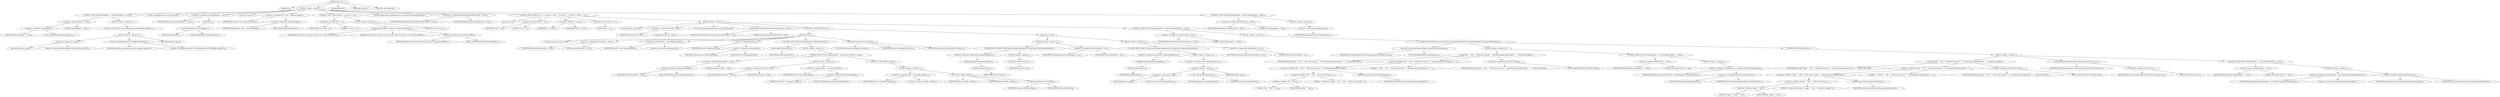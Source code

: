 digraph "execute" {  
"100" [label = <(METHOD,execute)<SUB>117</SUB>> ]
"4" [label = <(PARAM,this)<SUB>117</SUB>> ]
"101" [label = <(BLOCK,&lt;empty&gt;,&lt;empty&gt;)<SUB>117</SUB>> ]
"102" [label = <(CONTROL_STRUCTURE,if (buildpath == null),if (buildpath == null))<SUB>118</SUB>> ]
"103" [label = <(&lt;operator&gt;.equals,buildpath == null)<SUB>118</SUB>> ]
"104" [label = <(&lt;operator&gt;.fieldAccess,this.buildpath)<SUB>118</SUB>> ]
"105" [label = <(IDENTIFIER,this,buildpath == null)<SUB>118</SUB>> ]
"106" [label = <(FIELD_IDENTIFIER,buildpath,buildpath)<SUB>118</SUB>> ]
"107" [label = <(LITERAL,null,buildpath == null)<SUB>118</SUB>> ]
"108" [label = <(BLOCK,&lt;empty&gt;,&lt;empty&gt;)<SUB>118</SUB>> ]
"109" [label = <(&lt;operator&gt;.throw,throw new BuildException(&quot;No buildpath specified&quot;);)<SUB>119</SUB>> ]
"110" [label = <(BLOCK,&lt;empty&gt;,&lt;empty&gt;)<SUB>119</SUB>> ]
"111" [label = <(&lt;operator&gt;.assignment,&lt;empty&gt;)> ]
"112" [label = <(IDENTIFIER,$obj3,&lt;empty&gt;)> ]
"113" [label = <(&lt;operator&gt;.alloc,new BuildException(&quot;No buildpath specified&quot;))<SUB>119</SUB>> ]
"114" [label = <(&lt;init&gt;,new BuildException(&quot;No buildpath specified&quot;))<SUB>119</SUB>> ]
"115" [label = <(IDENTIFIER,$obj3,new BuildException(&quot;No buildpath specified&quot;))> ]
"116" [label = <(LITERAL,&quot;No buildpath specified&quot;,new BuildException(&quot;No buildpath specified&quot;))<SUB>119</SUB>> ]
"117" [label = <(IDENTIFIER,$obj3,&lt;empty&gt;)> ]
"118" [label = <(LOCAL,String[] filenames: java.lang.String[])> ]
"119" [label = <(&lt;operator&gt;.assignment,String[] filenames = list())<SUB>122</SUB>> ]
"120" [label = <(IDENTIFIER,filenames,String[] filenames = list())<SUB>122</SUB>> ]
"121" [label = <(list,list())<SUB>122</SUB>> ]
"122" [label = <(&lt;operator&gt;.fieldAccess,this.buildpath)<SUB>122</SUB>> ]
"123" [label = <(IDENTIFIER,this,list())<SUB>122</SUB>> ]
"124" [label = <(FIELD_IDENTIFIER,buildpath,buildpath)<SUB>122</SUB>> ]
"125" [label = <(LOCAL,int count: int)> ]
"126" [label = <(&lt;operator&gt;.assignment,int count = filenames.length)<SUB>123</SUB>> ]
"127" [label = <(IDENTIFIER,count,int count = filenames.length)<SUB>123</SUB>> ]
"128" [label = <(&lt;operator&gt;.fieldAccess,filenames.length)<SUB>123</SUB>> ]
"129" [label = <(IDENTIFIER,filenames,int count = filenames.length)<SUB>123</SUB>> ]
"130" [label = <(FIELD_IDENTIFIER,length,length)<SUB>123</SUB>> ]
"131" [label = <(CONTROL_STRUCTURE,if (count &lt; 1),if (count &lt; 1))<SUB>124</SUB>> ]
"132" [label = <(&lt;operator&gt;.lessThan,count &lt; 1)<SUB>124</SUB>> ]
"133" [label = <(IDENTIFIER,count,count &lt; 1)<SUB>124</SUB>> ]
"134" [label = <(LITERAL,1,count &lt; 1)<SUB>124</SUB>> ]
"135" [label = <(BLOCK,&lt;empty&gt;,&lt;empty&gt;)<SUB>124</SUB>> ]
"136" [label = <(log,log(&quot;No sub-builds to iterate on&quot;, Project.MSG_WARN))<SUB>125</SUB>> ]
"3" [label = <(IDENTIFIER,this,log(&quot;No sub-builds to iterate on&quot;, Project.MSG_WARN))<SUB>125</SUB>> ]
"137" [label = <(LITERAL,&quot;No sub-builds to iterate on&quot;,log(&quot;No sub-builds to iterate on&quot;, Project.MSG_WARN))<SUB>125</SUB>> ]
"138" [label = <(&lt;operator&gt;.fieldAccess,Project.MSG_WARN)<SUB>125</SUB>> ]
"139" [label = <(IDENTIFIER,Project,log(&quot;No sub-builds to iterate on&quot;, Project.MSG_WARN))<SUB>125</SUB>> ]
"140" [label = <(FIELD_IDENTIFIER,MSG_WARN,MSG_WARN)<SUB>125</SUB>> ]
"141" [label = <(RETURN,return;,return;)<SUB>126</SUB>> ]
"14" [label = <(LOCAL,BuildException buildException: org.apache.tools.ant.BuildException)> ]
"142" [label = <(&lt;operator&gt;.assignment,BuildException buildException = null)<SUB>134</SUB>> ]
"143" [label = <(IDENTIFIER,buildException,BuildException buildException = null)<SUB>134</SUB>> ]
"144" [label = <(LITERAL,null,BuildException buildException = null)<SUB>134</SUB>> ]
"145" [label = <(CONTROL_STRUCTURE,for (int i = 0; Some(i &lt; count); ++i),for (int i = 0; Some(i &lt; count); ++i))<SUB>135</SUB>> ]
"146" [label = <(LOCAL,int i: int)> ]
"147" [label = <(&lt;operator&gt;.assignment,int i = 0)<SUB>135</SUB>> ]
"148" [label = <(IDENTIFIER,i,int i = 0)<SUB>135</SUB>> ]
"149" [label = <(LITERAL,0,int i = 0)<SUB>135</SUB>> ]
"150" [label = <(&lt;operator&gt;.lessThan,i &lt; count)<SUB>135</SUB>> ]
"151" [label = <(IDENTIFIER,i,i &lt; count)<SUB>135</SUB>> ]
"152" [label = <(IDENTIFIER,count,i &lt; count)<SUB>135</SUB>> ]
"153" [label = <(&lt;operator&gt;.preIncrement,++i)<SUB>135</SUB>> ]
"154" [label = <(IDENTIFIER,i,++i)<SUB>135</SUB>> ]
"155" [label = <(BLOCK,&lt;empty&gt;,&lt;empty&gt;)<SUB>135</SUB>> ]
"6" [label = <(LOCAL,File file: java.io.File)> ]
"156" [label = <(&lt;operator&gt;.assignment,File file = null)<SUB>136</SUB>> ]
"157" [label = <(IDENTIFIER,file,File file = null)<SUB>136</SUB>> ]
"158" [label = <(LITERAL,null,File file = null)<SUB>136</SUB>> ]
"159" [label = <(LOCAL,Throwable thrownException: java.lang.Throwable)> ]
"160" [label = <(&lt;operator&gt;.assignment,Throwable thrownException = null)<SUB>137</SUB>> ]
"161" [label = <(IDENTIFIER,thrownException,Throwable thrownException = null)<SUB>137</SUB>> ]
"162" [label = <(LITERAL,null,Throwable thrownException = null)<SUB>137</SUB>> ]
"163" [label = <(CONTROL_STRUCTURE,try,try)<SUB>138</SUB>> ]
"164" [label = <(BLOCK,try,try)<SUB>138</SUB>> ]
"165" [label = <(LOCAL,File directory: java.io.File)> ]
"166" [label = <(&lt;operator&gt;.assignment,File directory = null)<SUB>139</SUB>> ]
"167" [label = <(IDENTIFIER,directory,File directory = null)<SUB>139</SUB>> ]
"168" [label = <(LITERAL,null,File directory = null)<SUB>139</SUB>> ]
"169" [label = <(&lt;operator&gt;.assignment,file = new File(filenames[i]))<SUB>140</SUB>> ]
"170" [label = <(IDENTIFIER,file,file = new File(filenames[i]))<SUB>140</SUB>> ]
"171" [label = <(&lt;operator&gt;.alloc,new File(filenames[i]))<SUB>140</SUB>> ]
"172" [label = <(&lt;init&gt;,new File(filenames[i]))<SUB>140</SUB>> ]
"5" [label = <(IDENTIFIER,file,new File(filenames[i]))<SUB>140</SUB>> ]
"173" [label = <(&lt;operator&gt;.indexAccess,filenames[i])<SUB>140</SUB>> ]
"174" [label = <(IDENTIFIER,filenames,new File(filenames[i]))<SUB>140</SUB>> ]
"175" [label = <(IDENTIFIER,i,new File(filenames[i]))<SUB>140</SUB>> ]
"176" [label = <(CONTROL_STRUCTURE,if (file.isDirectory()),if (file.isDirectory()))<SUB>141</SUB>> ]
"177" [label = <(isDirectory,file.isDirectory())<SUB>141</SUB>> ]
"178" [label = <(IDENTIFIER,file,file.isDirectory())<SUB>141</SUB>> ]
"179" [label = <(BLOCK,&lt;empty&gt;,&lt;empty&gt;)<SUB>141</SUB>> ]
"180" [label = <(CONTROL_STRUCTURE,if (genericantfile != null),if (genericantfile != null))<SUB>142</SUB>> ]
"181" [label = <(&lt;operator&gt;.notEquals,genericantfile != null)<SUB>142</SUB>> ]
"182" [label = <(&lt;operator&gt;.fieldAccess,this.genericantfile)<SUB>142</SUB>> ]
"183" [label = <(IDENTIFIER,this,genericantfile != null)<SUB>142</SUB>> ]
"184" [label = <(FIELD_IDENTIFIER,genericantfile,genericantfile)<SUB>142</SUB>> ]
"185" [label = <(LITERAL,null,genericantfile != null)<SUB>142</SUB>> ]
"186" [label = <(BLOCK,&lt;empty&gt;,&lt;empty&gt;)<SUB>142</SUB>> ]
"187" [label = <(&lt;operator&gt;.assignment,directory = file)<SUB>143</SUB>> ]
"188" [label = <(IDENTIFIER,directory,directory = file)<SUB>143</SUB>> ]
"189" [label = <(IDENTIFIER,file,directory = file)<SUB>143</SUB>> ]
"190" [label = <(&lt;operator&gt;.assignment,file = this.genericantfile)<SUB>144</SUB>> ]
"191" [label = <(IDENTIFIER,file,file = this.genericantfile)<SUB>144</SUB>> ]
"192" [label = <(&lt;operator&gt;.fieldAccess,this.genericantfile)<SUB>144</SUB>> ]
"193" [label = <(IDENTIFIER,this,file = this.genericantfile)<SUB>144</SUB>> ]
"194" [label = <(FIELD_IDENTIFIER,genericantfile,genericantfile)<SUB>144</SUB>> ]
"195" [label = <(CONTROL_STRUCTURE,else,else)<SUB>145</SUB>> ]
"196" [label = <(BLOCK,&lt;empty&gt;,&lt;empty&gt;)<SUB>145</SUB>> ]
"197" [label = <(&lt;operator&gt;.assignment,file = new File(file, antfile))<SUB>146</SUB>> ]
"198" [label = <(IDENTIFIER,file,file = new File(file, antfile))<SUB>146</SUB>> ]
"199" [label = <(&lt;operator&gt;.alloc,new File(file, antfile))<SUB>146</SUB>> ]
"200" [label = <(&lt;init&gt;,new File(file, antfile))<SUB>146</SUB>> ]
"7" [label = <(IDENTIFIER,file,new File(file, antfile))<SUB>146</SUB>> ]
"201" [label = <(IDENTIFIER,file,new File(file, antfile))<SUB>146</SUB>> ]
"202" [label = <(&lt;operator&gt;.fieldAccess,this.antfile)<SUB>146</SUB>> ]
"203" [label = <(IDENTIFIER,this,new File(file, antfile))<SUB>146</SUB>> ]
"204" [label = <(FIELD_IDENTIFIER,antfile,antfile)<SUB>146</SUB>> ]
"205" [label = <(execute,this.execute(file, directory))<SUB>149</SUB>> ]
"8" [label = <(IDENTIFIER,this,this.execute(file, directory))<SUB>149</SUB>> ]
"206" [label = <(IDENTIFIER,file,this.execute(file, directory))<SUB>149</SUB>> ]
"207" [label = <(IDENTIFIER,directory,this.execute(file, directory))<SUB>149</SUB>> ]
"208" [label = <(BLOCK,catch,catch)> ]
"209" [label = <(BLOCK,&lt;empty&gt;,&lt;empty&gt;)<SUB>150</SUB>> ]
"210" [label = <(CONTROL_STRUCTURE,if (!(getProject().isKeepGoingMode())),if (!(getProject().isKeepGoingMode())))<SUB>151</SUB>> ]
"211" [label = <(&lt;operator&gt;.logicalNot,!(getProject().isKeepGoingMode()))<SUB>151</SUB>> ]
"212" [label = <(isKeepGoingMode,isKeepGoingMode())<SUB>151</SUB>> ]
"213" [label = <(getProject,getProject())<SUB>151</SUB>> ]
"9" [label = <(IDENTIFIER,this,getProject())<SUB>151</SUB>> ]
"214" [label = <(BLOCK,&lt;empty&gt;,&lt;empty&gt;)<SUB>151</SUB>> ]
"215" [label = <(&lt;operator&gt;.throw,throw ex;)<SUB>152</SUB>> ]
"216" [label = <(IDENTIFIER,ex,throw ex;)<SUB>152</SUB>> ]
"217" [label = <(&lt;operator&gt;.assignment,thrownException = ex)<SUB>154</SUB>> ]
"218" [label = <(IDENTIFIER,thrownException,thrownException = ex)<SUB>154</SUB>> ]
"219" [label = <(IDENTIFIER,ex,thrownException = ex)<SUB>154</SUB>> ]
"220" [label = <(BLOCK,&lt;empty&gt;,&lt;empty&gt;)<SUB>155</SUB>> ]
"221" [label = <(CONTROL_STRUCTURE,if (!(getProject().isKeepGoingMode())),if (!(getProject().isKeepGoingMode())))<SUB>156</SUB>> ]
"222" [label = <(&lt;operator&gt;.logicalNot,!(getProject().isKeepGoingMode()))<SUB>156</SUB>> ]
"223" [label = <(isKeepGoingMode,isKeepGoingMode())<SUB>156</SUB>> ]
"224" [label = <(getProject,getProject())<SUB>156</SUB>> ]
"10" [label = <(IDENTIFIER,this,getProject())<SUB>156</SUB>> ]
"225" [label = <(BLOCK,&lt;empty&gt;,&lt;empty&gt;)<SUB>156</SUB>> ]
"226" [label = <(&lt;operator&gt;.throw,throw new BuildException(ex);)<SUB>157</SUB>> ]
"227" [label = <(BLOCK,&lt;empty&gt;,&lt;empty&gt;)<SUB>157</SUB>> ]
"228" [label = <(&lt;operator&gt;.assignment,&lt;empty&gt;)> ]
"229" [label = <(IDENTIFIER,$obj6,&lt;empty&gt;)> ]
"230" [label = <(&lt;operator&gt;.alloc,new BuildException(ex))<SUB>157</SUB>> ]
"231" [label = <(&lt;init&gt;,new BuildException(ex))<SUB>157</SUB>> ]
"232" [label = <(IDENTIFIER,$obj6,new BuildException(ex))> ]
"233" [label = <(IDENTIFIER,ex,new BuildException(ex))<SUB>157</SUB>> ]
"234" [label = <(IDENTIFIER,$obj6,&lt;empty&gt;)> ]
"235" [label = <(&lt;operator&gt;.assignment,thrownException = ex)<SUB>159</SUB>> ]
"236" [label = <(IDENTIFIER,thrownException,thrownException = ex)<SUB>159</SUB>> ]
"237" [label = <(IDENTIFIER,ex,thrownException = ex)<SUB>159</SUB>> ]
"238" [label = <(CONTROL_STRUCTURE,if (thrownException != null),if (thrownException != null))<SUB>161</SUB>> ]
"239" [label = <(&lt;operator&gt;.notEquals,thrownException != null)<SUB>161</SUB>> ]
"240" [label = <(IDENTIFIER,thrownException,thrownException != null)<SUB>161</SUB>> ]
"241" [label = <(LITERAL,null,thrownException != null)<SUB>161</SUB>> ]
"242" [label = <(BLOCK,&lt;empty&gt;,&lt;empty&gt;)<SUB>161</SUB>> ]
"243" [label = <(CONTROL_STRUCTURE,if (thrownException instanceof BuildException),if (thrownException instanceof BuildException))<SUB>162</SUB>> ]
"244" [label = <(&lt;operator&gt;.instanceOf,thrownException instanceof BuildException)<SUB>162</SUB>> ]
"245" [label = <(IDENTIFIER,thrownException,thrownException instanceof BuildException)<SUB>162</SUB>> ]
"246" [label = <(TYPE_REF,BuildException,BuildException)<SUB>162</SUB>> ]
"247" [label = <(BLOCK,&lt;empty&gt;,&lt;empty&gt;)<SUB>162</SUB>> ]
"248" [label = <(log,log(&quot;File '&quot; + file + &quot;' failed with message '&quot; + thrownException.getMessage() + &quot;'.&quot;, Project.MSG_ERR))<SUB>163</SUB>> ]
"11" [label = <(IDENTIFIER,this,log(&quot;File '&quot; + file + &quot;' failed with message '&quot; + thrownException.getMessage() + &quot;'.&quot;, Project.MSG_ERR))<SUB>163</SUB>> ]
"249" [label = <(&lt;operator&gt;.addition,&quot;File '&quot; + file + &quot;' failed with message '&quot; + thrownException.getMessage() + &quot;'.&quot;)<SUB>163</SUB>> ]
"250" [label = <(&lt;operator&gt;.addition,&quot;File '&quot; + file + &quot;' failed with message '&quot; + thrownException.getMessage())<SUB>163</SUB>> ]
"251" [label = <(&lt;operator&gt;.addition,&quot;File '&quot; + file + &quot;' failed with message '&quot;)<SUB>163</SUB>> ]
"252" [label = <(&lt;operator&gt;.addition,&quot;File '&quot; + file)<SUB>163</SUB>> ]
"253" [label = <(LITERAL,&quot;File '&quot;,&quot;File '&quot; + file)<SUB>163</SUB>> ]
"254" [label = <(IDENTIFIER,file,&quot;File '&quot; + file)<SUB>163</SUB>> ]
"255" [label = <(LITERAL,&quot;' failed with message '&quot;,&quot;File '&quot; + file + &quot;' failed with message '&quot;)<SUB>164</SUB>> ]
"256" [label = <(getMessage,thrownException.getMessage())<SUB>165</SUB>> ]
"257" [label = <(IDENTIFIER,thrownException,thrownException.getMessage())<SUB>165</SUB>> ]
"258" [label = <(LITERAL,&quot;'.&quot;,&quot;File '&quot; + file + &quot;' failed with message '&quot; + thrownException.getMessage() + &quot;'.&quot;)<SUB>165</SUB>> ]
"259" [label = <(&lt;operator&gt;.fieldAccess,Project.MSG_ERR)<SUB>165</SUB>> ]
"260" [label = <(IDENTIFIER,Project,log(&quot;File '&quot; + file + &quot;' failed with message '&quot; + thrownException.getMessage() + &quot;'.&quot;, Project.MSG_ERR))<SUB>165</SUB>> ]
"261" [label = <(FIELD_IDENTIFIER,MSG_ERR,MSG_ERR)<SUB>165</SUB>> ]
"262" [label = <(CONTROL_STRUCTURE,if (buildException == null),if (buildException == null))<SUB>167</SUB>> ]
"263" [label = <(&lt;operator&gt;.equals,buildException == null)<SUB>167</SUB>> ]
"264" [label = <(IDENTIFIER,buildException,buildException == null)<SUB>167</SUB>> ]
"265" [label = <(LITERAL,null,buildException == null)<SUB>167</SUB>> ]
"266" [label = <(BLOCK,&lt;empty&gt;,&lt;empty&gt;)<SUB>167</SUB>> ]
"267" [label = <(&lt;operator&gt;.assignment,buildException = (BuildException) thrownException)<SUB>168</SUB>> ]
"268" [label = <(IDENTIFIER,buildException,buildException = (BuildException) thrownException)<SUB>168</SUB>> ]
"269" [label = <(&lt;operator&gt;.cast,(BuildException) thrownException)<SUB>168</SUB>> ]
"270" [label = <(TYPE_REF,BuildException,BuildException)<SUB>168</SUB>> ]
"271" [label = <(IDENTIFIER,thrownException,(BuildException) thrownException)<SUB>168</SUB>> ]
"272" [label = <(CONTROL_STRUCTURE,else,else)<SUB>170</SUB>> ]
"273" [label = <(BLOCK,&lt;empty&gt;,&lt;empty&gt;)<SUB>170</SUB>> ]
"274" [label = <(log,log(&quot;Target '&quot; + file + &quot;' failed with message '&quot; + thrownException.getMessage() + &quot;'.&quot;, Project.MSG_ERR))<SUB>171</SUB>> ]
"12" [label = <(IDENTIFIER,this,log(&quot;Target '&quot; + file + &quot;' failed with message '&quot; + thrownException.getMessage() + &quot;'.&quot;, Project.MSG_ERR))<SUB>171</SUB>> ]
"275" [label = <(&lt;operator&gt;.addition,&quot;Target '&quot; + file + &quot;' failed with message '&quot; + thrownException.getMessage() + &quot;'.&quot;)<SUB>171</SUB>> ]
"276" [label = <(&lt;operator&gt;.addition,&quot;Target '&quot; + file + &quot;' failed with message '&quot; + thrownException.getMessage())<SUB>171</SUB>> ]
"277" [label = <(&lt;operator&gt;.addition,&quot;Target '&quot; + file + &quot;' failed with message '&quot;)<SUB>171</SUB>> ]
"278" [label = <(&lt;operator&gt;.addition,&quot;Target '&quot; + file)<SUB>171</SUB>> ]
"279" [label = <(LITERAL,&quot;Target '&quot;,&quot;Target '&quot; + file)<SUB>171</SUB>> ]
"280" [label = <(IDENTIFIER,file,&quot;Target '&quot; + file)<SUB>171</SUB>> ]
"281" [label = <(LITERAL,&quot;' failed with message '&quot;,&quot;Target '&quot; + file + &quot;' failed with message '&quot;)<SUB>172</SUB>> ]
"282" [label = <(getMessage,thrownException.getMessage())<SUB>173</SUB>> ]
"283" [label = <(IDENTIFIER,thrownException,thrownException.getMessage())<SUB>173</SUB>> ]
"284" [label = <(LITERAL,&quot;'.&quot;,&quot;Target '&quot; + file + &quot;' failed with message '&quot; + thrownException.getMessage() + &quot;'.&quot;)<SUB>173</SUB>> ]
"285" [label = <(&lt;operator&gt;.fieldAccess,Project.MSG_ERR)<SUB>173</SUB>> ]
"286" [label = <(IDENTIFIER,Project,log(&quot;Target '&quot; + file + &quot;' failed with message '&quot; + thrownException.getMessage() + &quot;'.&quot;, Project.MSG_ERR))<SUB>173</SUB>> ]
"287" [label = <(FIELD_IDENTIFIER,MSG_ERR,MSG_ERR)<SUB>173</SUB>> ]
"288" [label = <(printStackTrace,thrownException.printStackTrace(System.err))<SUB>174</SUB>> ]
"289" [label = <(IDENTIFIER,thrownException,thrownException.printStackTrace(System.err))<SUB>174</SUB>> ]
"290" [label = <(&lt;operator&gt;.fieldAccess,System.err)<SUB>174</SUB>> ]
"291" [label = <(IDENTIFIER,System,thrownException.printStackTrace(System.err))<SUB>174</SUB>> ]
"292" [label = <(FIELD_IDENTIFIER,err,err)<SUB>174</SUB>> ]
"293" [label = <(CONTROL_STRUCTURE,if (buildException == null),if (buildException == null))<SUB>175</SUB>> ]
"294" [label = <(&lt;operator&gt;.equals,buildException == null)<SUB>175</SUB>> ]
"295" [label = <(IDENTIFIER,buildException,buildException == null)<SUB>175</SUB>> ]
"296" [label = <(LITERAL,null,buildException == null)<SUB>175</SUB>> ]
"297" [label = <(BLOCK,&lt;empty&gt;,&lt;empty&gt;)<SUB>175</SUB>> ]
"298" [label = <(&lt;operator&gt;.assignment,buildException = new BuildException(thrownException))<SUB>176</SUB>> ]
"299" [label = <(IDENTIFIER,buildException,buildException = new BuildException(thrownException))<SUB>176</SUB>> ]
"300" [label = <(&lt;operator&gt;.alloc,new BuildException(thrownException))<SUB>177</SUB>> ]
"301" [label = <(&lt;init&gt;,new BuildException(thrownException))<SUB>177</SUB>> ]
"13" [label = <(IDENTIFIER,buildException,new BuildException(thrownException))<SUB>176</SUB>> ]
"302" [label = <(IDENTIFIER,thrownException,new BuildException(thrownException))<SUB>177</SUB>> ]
"303" [label = <(CONTROL_STRUCTURE,if (buildException != null),if (buildException != null))<SUB>183</SUB>> ]
"304" [label = <(&lt;operator&gt;.notEquals,buildException != null)<SUB>183</SUB>> ]
"305" [label = <(IDENTIFIER,buildException,buildException != null)<SUB>183</SUB>> ]
"306" [label = <(LITERAL,null,buildException != null)<SUB>183</SUB>> ]
"307" [label = <(BLOCK,&lt;empty&gt;,&lt;empty&gt;)<SUB>183</SUB>> ]
"308" [label = <(&lt;operator&gt;.throw,throw buildException;)<SUB>184</SUB>> ]
"309" [label = <(IDENTIFIER,buildException,throw buildException;)<SUB>184</SUB>> ]
"310" [label = <(MODIFIER,PUBLIC)> ]
"311" [label = <(MODIFIER,VIRTUAL)> ]
"312" [label = <(METHOD_RETURN,void)<SUB>117</SUB>> ]
  "100" -> "4" 
  "100" -> "101" 
  "100" -> "310" 
  "100" -> "311" 
  "100" -> "312" 
  "101" -> "102" 
  "101" -> "118" 
  "101" -> "119" 
  "101" -> "125" 
  "101" -> "126" 
  "101" -> "131" 
  "101" -> "14" 
  "101" -> "142" 
  "101" -> "145" 
  "101" -> "303" 
  "102" -> "103" 
  "102" -> "108" 
  "103" -> "104" 
  "103" -> "107" 
  "104" -> "105" 
  "104" -> "106" 
  "108" -> "109" 
  "109" -> "110" 
  "110" -> "111" 
  "110" -> "114" 
  "110" -> "117" 
  "111" -> "112" 
  "111" -> "113" 
  "114" -> "115" 
  "114" -> "116" 
  "119" -> "120" 
  "119" -> "121" 
  "121" -> "122" 
  "122" -> "123" 
  "122" -> "124" 
  "126" -> "127" 
  "126" -> "128" 
  "128" -> "129" 
  "128" -> "130" 
  "131" -> "132" 
  "131" -> "135" 
  "132" -> "133" 
  "132" -> "134" 
  "135" -> "136" 
  "135" -> "141" 
  "136" -> "3" 
  "136" -> "137" 
  "136" -> "138" 
  "138" -> "139" 
  "138" -> "140" 
  "142" -> "143" 
  "142" -> "144" 
  "145" -> "146" 
  "145" -> "147" 
  "145" -> "150" 
  "145" -> "153" 
  "145" -> "155" 
  "147" -> "148" 
  "147" -> "149" 
  "150" -> "151" 
  "150" -> "152" 
  "153" -> "154" 
  "155" -> "6" 
  "155" -> "156" 
  "155" -> "159" 
  "155" -> "160" 
  "155" -> "163" 
  "155" -> "238" 
  "156" -> "157" 
  "156" -> "158" 
  "160" -> "161" 
  "160" -> "162" 
  "163" -> "164" 
  "163" -> "208" 
  "164" -> "165" 
  "164" -> "166" 
  "164" -> "169" 
  "164" -> "172" 
  "164" -> "176" 
  "164" -> "205" 
  "166" -> "167" 
  "166" -> "168" 
  "169" -> "170" 
  "169" -> "171" 
  "172" -> "5" 
  "172" -> "173" 
  "173" -> "174" 
  "173" -> "175" 
  "176" -> "177" 
  "176" -> "179" 
  "177" -> "178" 
  "179" -> "180" 
  "180" -> "181" 
  "180" -> "186" 
  "180" -> "195" 
  "181" -> "182" 
  "181" -> "185" 
  "182" -> "183" 
  "182" -> "184" 
  "186" -> "187" 
  "186" -> "190" 
  "187" -> "188" 
  "187" -> "189" 
  "190" -> "191" 
  "190" -> "192" 
  "192" -> "193" 
  "192" -> "194" 
  "195" -> "196" 
  "196" -> "197" 
  "196" -> "200" 
  "197" -> "198" 
  "197" -> "199" 
  "200" -> "7" 
  "200" -> "201" 
  "200" -> "202" 
  "202" -> "203" 
  "202" -> "204" 
  "205" -> "8" 
  "205" -> "206" 
  "205" -> "207" 
  "208" -> "209" 
  "208" -> "220" 
  "209" -> "210" 
  "209" -> "217" 
  "210" -> "211" 
  "210" -> "214" 
  "211" -> "212" 
  "212" -> "213" 
  "213" -> "9" 
  "214" -> "215" 
  "215" -> "216" 
  "217" -> "218" 
  "217" -> "219" 
  "220" -> "221" 
  "220" -> "235" 
  "221" -> "222" 
  "221" -> "225" 
  "222" -> "223" 
  "223" -> "224" 
  "224" -> "10" 
  "225" -> "226" 
  "226" -> "227" 
  "227" -> "228" 
  "227" -> "231" 
  "227" -> "234" 
  "228" -> "229" 
  "228" -> "230" 
  "231" -> "232" 
  "231" -> "233" 
  "235" -> "236" 
  "235" -> "237" 
  "238" -> "239" 
  "238" -> "242" 
  "239" -> "240" 
  "239" -> "241" 
  "242" -> "243" 
  "243" -> "244" 
  "243" -> "247" 
  "243" -> "272" 
  "244" -> "245" 
  "244" -> "246" 
  "247" -> "248" 
  "247" -> "262" 
  "248" -> "11" 
  "248" -> "249" 
  "248" -> "259" 
  "249" -> "250" 
  "249" -> "258" 
  "250" -> "251" 
  "250" -> "256" 
  "251" -> "252" 
  "251" -> "255" 
  "252" -> "253" 
  "252" -> "254" 
  "256" -> "257" 
  "259" -> "260" 
  "259" -> "261" 
  "262" -> "263" 
  "262" -> "266" 
  "263" -> "264" 
  "263" -> "265" 
  "266" -> "267" 
  "267" -> "268" 
  "267" -> "269" 
  "269" -> "270" 
  "269" -> "271" 
  "272" -> "273" 
  "273" -> "274" 
  "273" -> "288" 
  "273" -> "293" 
  "274" -> "12" 
  "274" -> "275" 
  "274" -> "285" 
  "275" -> "276" 
  "275" -> "284" 
  "276" -> "277" 
  "276" -> "282" 
  "277" -> "278" 
  "277" -> "281" 
  "278" -> "279" 
  "278" -> "280" 
  "282" -> "283" 
  "285" -> "286" 
  "285" -> "287" 
  "288" -> "289" 
  "288" -> "290" 
  "290" -> "291" 
  "290" -> "292" 
  "293" -> "294" 
  "293" -> "297" 
  "294" -> "295" 
  "294" -> "296" 
  "297" -> "298" 
  "297" -> "301" 
  "298" -> "299" 
  "298" -> "300" 
  "301" -> "13" 
  "301" -> "302" 
  "303" -> "304" 
  "303" -> "307" 
  "304" -> "305" 
  "304" -> "306" 
  "307" -> "308" 
  "308" -> "309" 
}
